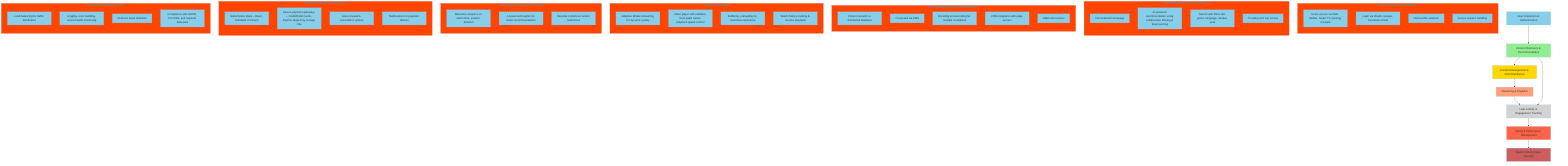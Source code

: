 %%{init: {'theme': 'base', 'themeVariables': {'background': '#F5F5DC', 'primaryColor': '#87CEEB', 'tertiaryColor': '#FF4500'}}}%%
flowchart TD
    A[User Interaction & Authentication]:::userInteraction --> B[Content Discovery & Recommendation]:::recommendation
    B --> C[Content Management & CDN Distribution]:::contentManagement
    C --> D[Streaming & Playback]:::streamingPlayback
    D --> E[User Activity & Engagement Tracking]:::userActivity
    B --> E
    E --> F[Billing & Subscription Management]:::billing
    F --> G[System Monitoring & Security]:::security

    subgraph userInteraction [User Interaction & Authentication]
        direction TB
        A1[Users access via Web, Mobile, Smart TV, Gaming Console]
        A2[Login via OAuth, Google, Facebook, Email]
        A3[Multi-profile selection]
        A4[Secure session handling]
    end

    subgraph recommendation [Content Discovery & Recommendation]
        direction TB
        B1[Personalized homepage]
        B2[AI-powered recommendation using collaborative filtering & deep learning]
        B3[Search with filters like genre, language, release year]
        B4[Trending and Top 10 lists]
    end

    subgraph contentManagement [Content Management & CDN Distribution]
        direction TB
        C1[Content stored in a distributed database]
        C2[Processed via CMS]
        C3[Encoding & transcoding for multiple resolutions]
        C4[CDN integration with edge servers]
        C5[DRM enforcement]
    end

    subgraph streamingPlayback [Streaming & Playback]
        direction TB
        D1[Adaptive Bitrate Streaming for dynamic quality]
        D2[Video player with subtitles, multi-audio tracks, playback speed control]
        D3[Buffering, preloading for seamless experience]
        D4[Watch history tracking & resume playback]
    end

    subgraph userActivity [User Activity & Engagement Tracking]
        direction TB
        E1[Real-time analytics on watch time, session duration]
        E2[AI-powered insights for better recommendations]
        E3[Parental controls & content restrictions]
    end

    subgraph billing [Billing & Subscription Management]
        direction TB
        F1[Subscription plans – Basic, Standard, Premium]
        F2[Secure payment gateways – Credit/Debit Cards, PayPal, Apple Pay, Google Pay]
        F3[Auto-renewal & cancellation options]
        F4[Notifications for payment failures]
    end

    subgraph security [System Monitoring & Security]
        direction TB
        G1[Load balancing for traffic distribution]
        G2[Logging, error handling, server health monitoring]
        G3[AI-driven fraud detection]
        G4[Compliance with GDPR, PCI-DSS, and regional data laws]
    end

    %% Define styles for each subgraph
    classDef userInteraction fill:#87CEEB;
    classDef recommendation fill:#90EE90;
    classDef contentManagement fill:#FFD700;
    classDef streamingPlayback fill:#FFA07A;
    classDef userActivity fill:#D3D3D3;
    classDef billing fill:#FF6347;
    classDef security fill:#CD5C5C;